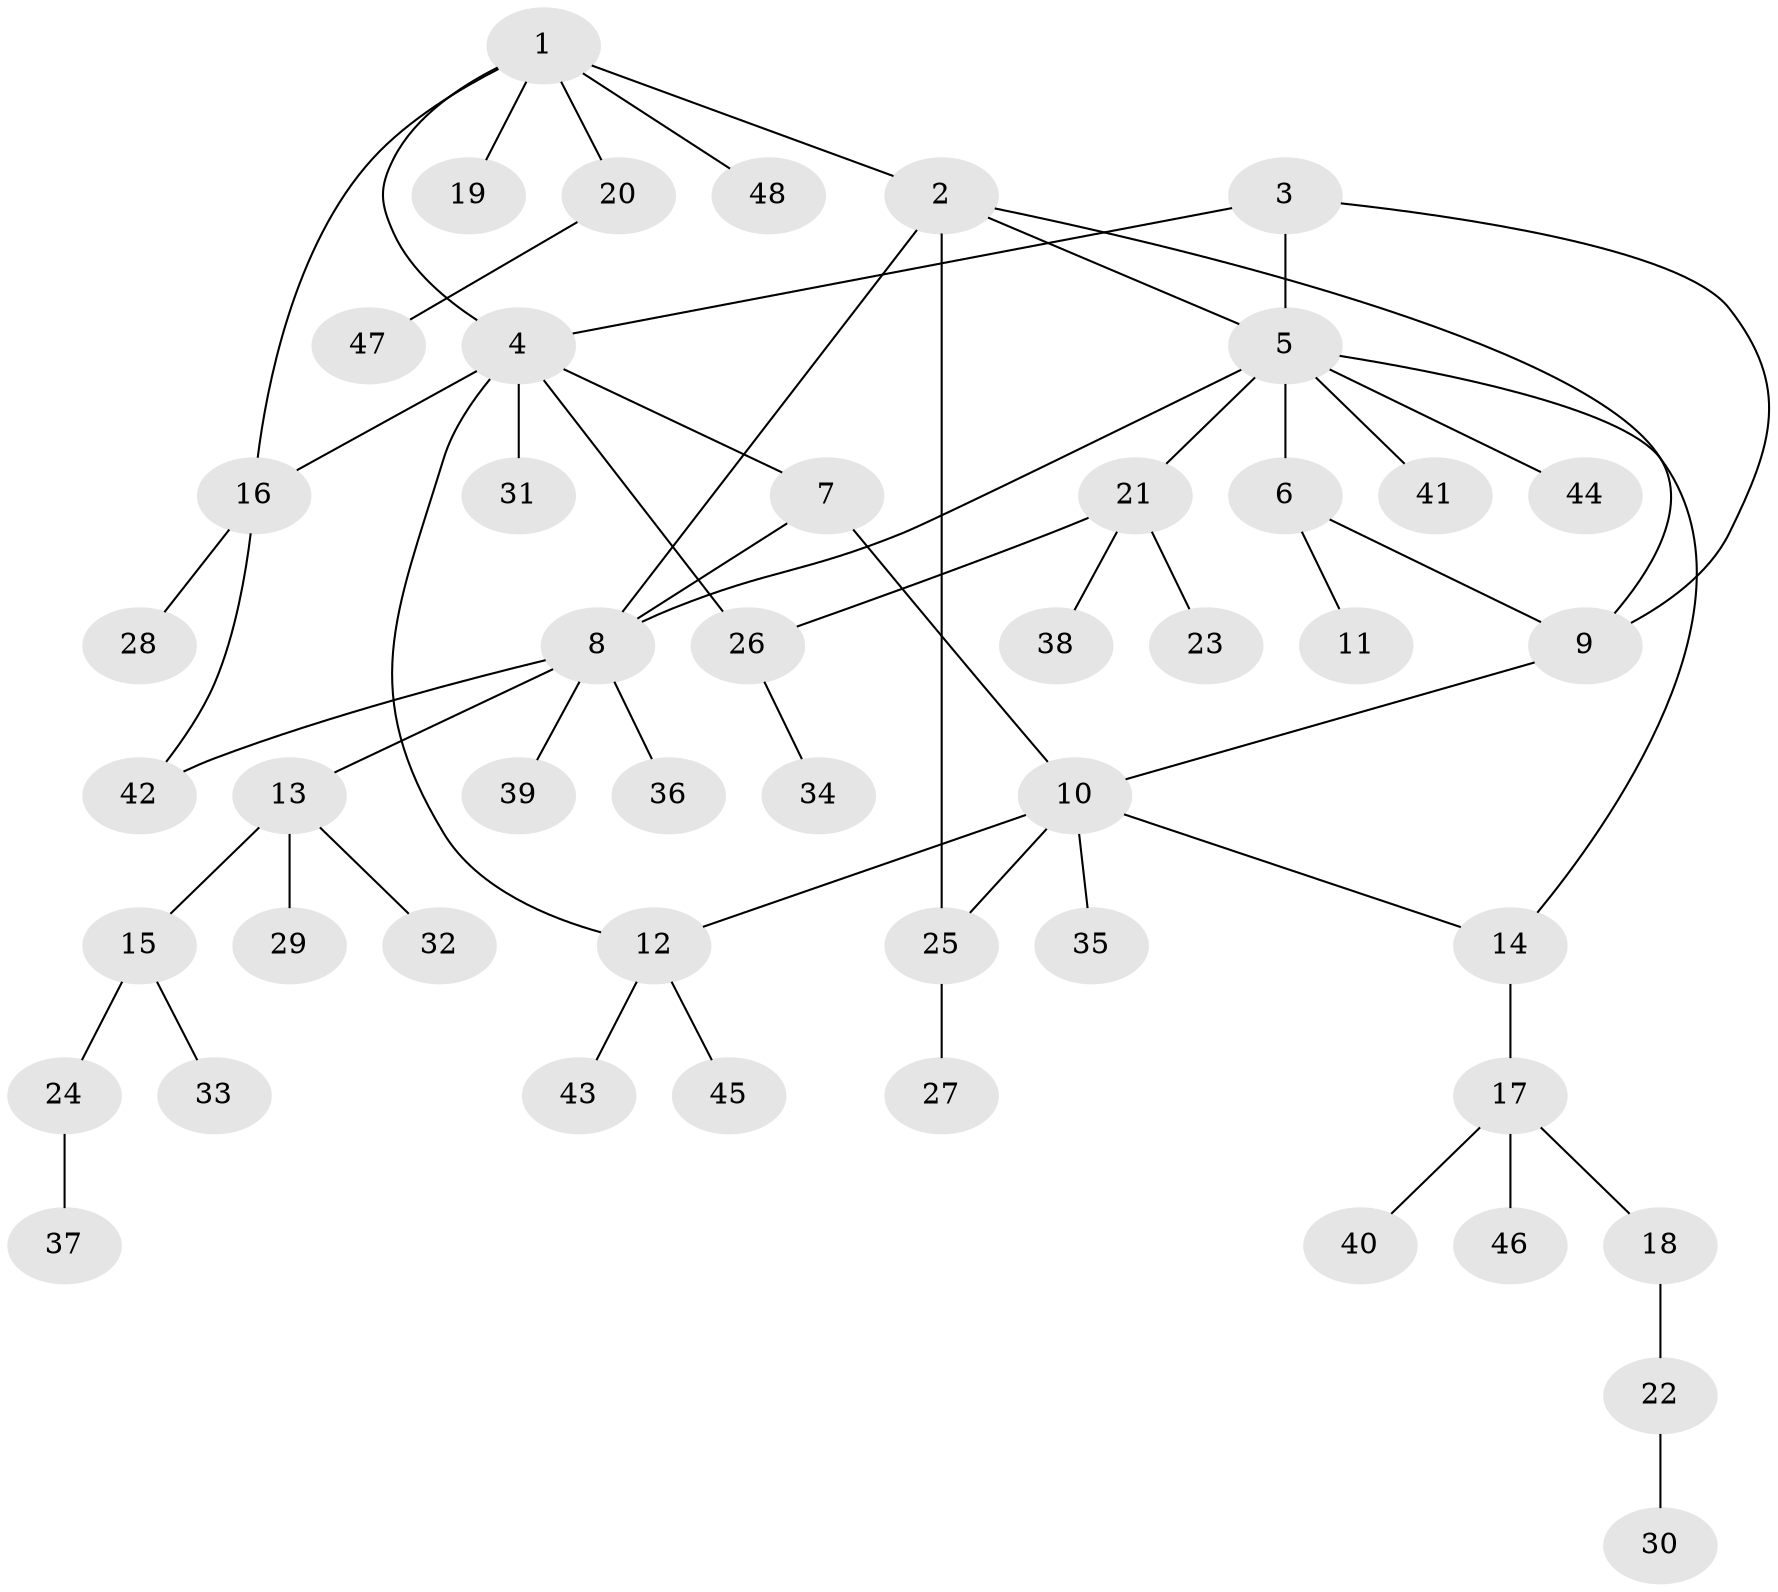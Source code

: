 // coarse degree distribution, {5: 0.06451612903225806, 9: 0.06451612903225806, 8: 0.03225806451612903, 2: 0.16129032258064516, 7: 0.03225806451612903, 3: 0.0967741935483871, 4: 0.03225806451612903, 1: 0.5161290322580645}
// Generated by graph-tools (version 1.1) at 2025/24/03/03/25 07:24:17]
// undirected, 48 vertices, 59 edges
graph export_dot {
graph [start="1"]
  node [color=gray90,style=filled];
  1;
  2;
  3;
  4;
  5;
  6;
  7;
  8;
  9;
  10;
  11;
  12;
  13;
  14;
  15;
  16;
  17;
  18;
  19;
  20;
  21;
  22;
  23;
  24;
  25;
  26;
  27;
  28;
  29;
  30;
  31;
  32;
  33;
  34;
  35;
  36;
  37;
  38;
  39;
  40;
  41;
  42;
  43;
  44;
  45;
  46;
  47;
  48;
  1 -- 2;
  1 -- 4;
  1 -- 16;
  1 -- 19;
  1 -- 20;
  1 -- 48;
  2 -- 5;
  2 -- 8;
  2 -- 9;
  2 -- 25;
  3 -- 4;
  3 -- 5;
  3 -- 9;
  4 -- 7;
  4 -- 12;
  4 -- 16;
  4 -- 26;
  4 -- 31;
  5 -- 6;
  5 -- 8;
  5 -- 14;
  5 -- 21;
  5 -- 41;
  5 -- 44;
  6 -- 9;
  6 -- 11;
  7 -- 8;
  7 -- 10;
  8 -- 13;
  8 -- 36;
  8 -- 39;
  8 -- 42;
  9 -- 10;
  10 -- 12;
  10 -- 14;
  10 -- 25;
  10 -- 35;
  12 -- 43;
  12 -- 45;
  13 -- 15;
  13 -- 29;
  13 -- 32;
  14 -- 17;
  15 -- 24;
  15 -- 33;
  16 -- 28;
  16 -- 42;
  17 -- 18;
  17 -- 40;
  17 -- 46;
  18 -- 22;
  20 -- 47;
  21 -- 23;
  21 -- 26;
  21 -- 38;
  22 -- 30;
  24 -- 37;
  25 -- 27;
  26 -- 34;
}
